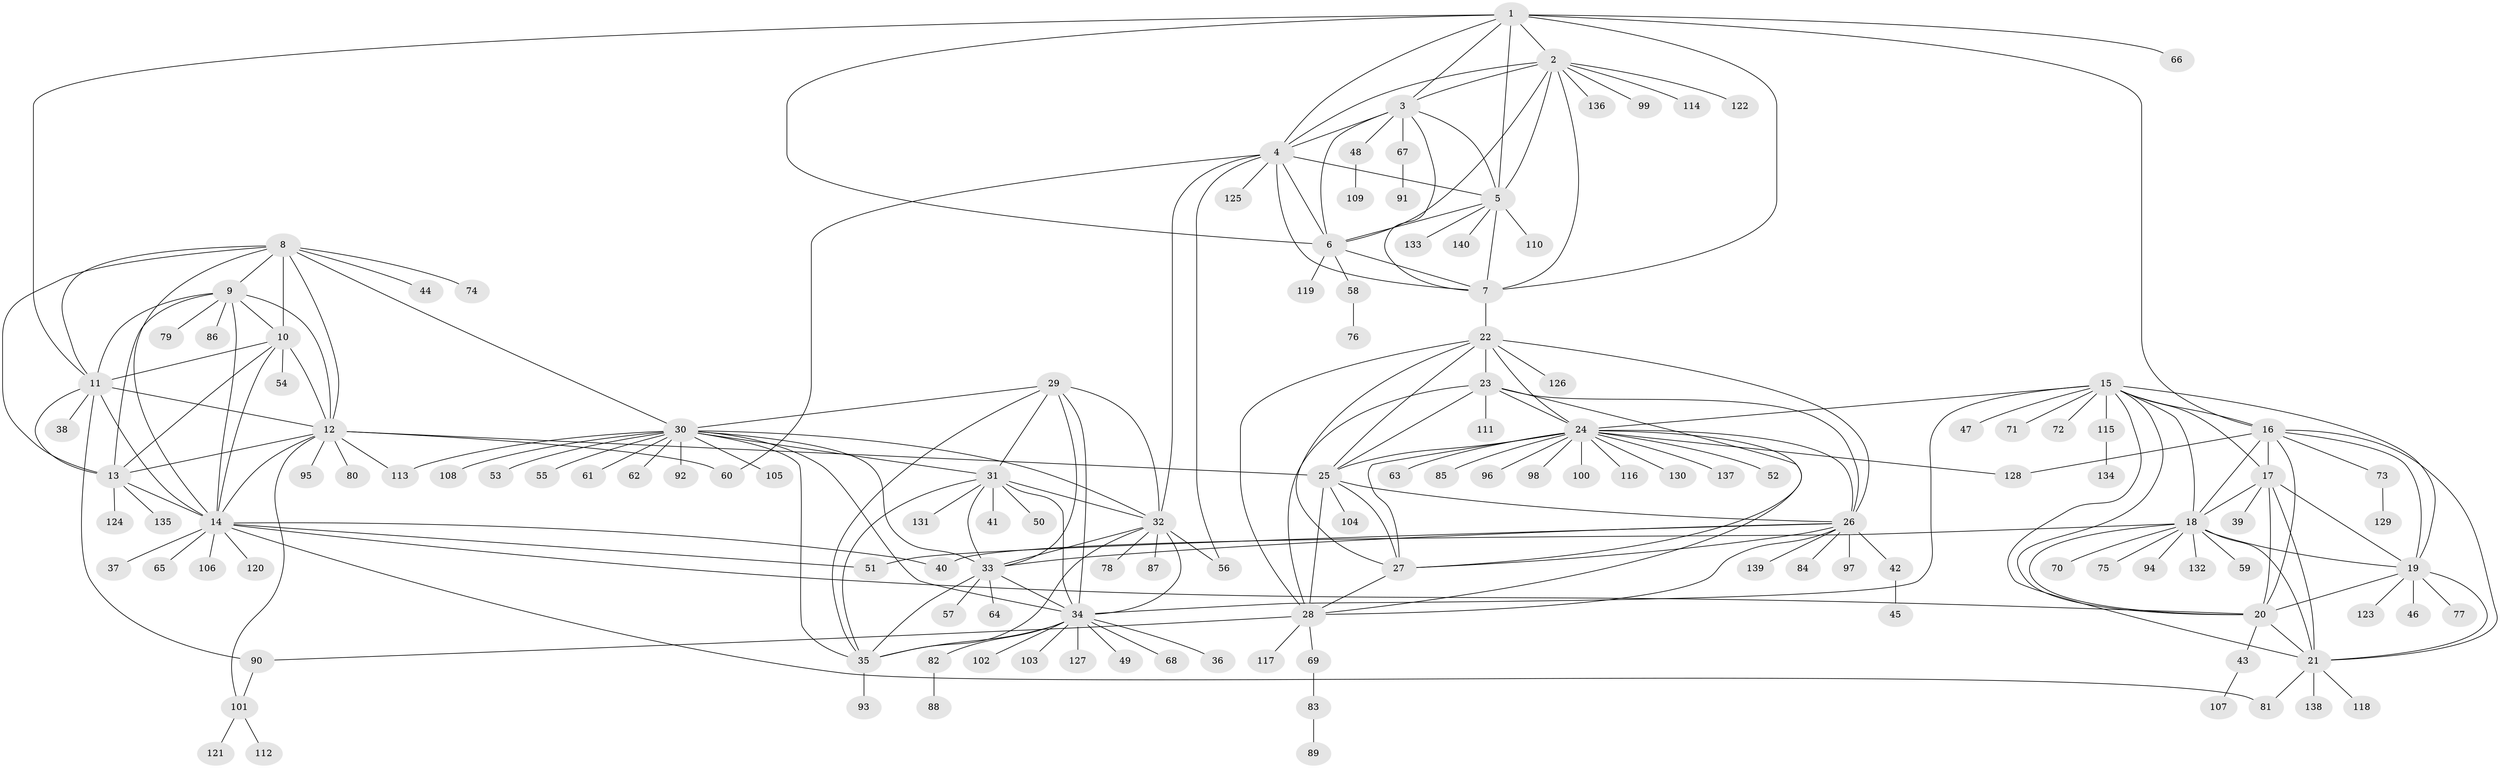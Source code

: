 // Generated by graph-tools (version 1.1) at 2025/37/03/09/25 02:37:12]
// undirected, 140 vertices, 229 edges
graph export_dot {
graph [start="1"]
  node [color=gray90,style=filled];
  1;
  2;
  3;
  4;
  5;
  6;
  7;
  8;
  9;
  10;
  11;
  12;
  13;
  14;
  15;
  16;
  17;
  18;
  19;
  20;
  21;
  22;
  23;
  24;
  25;
  26;
  27;
  28;
  29;
  30;
  31;
  32;
  33;
  34;
  35;
  36;
  37;
  38;
  39;
  40;
  41;
  42;
  43;
  44;
  45;
  46;
  47;
  48;
  49;
  50;
  51;
  52;
  53;
  54;
  55;
  56;
  57;
  58;
  59;
  60;
  61;
  62;
  63;
  64;
  65;
  66;
  67;
  68;
  69;
  70;
  71;
  72;
  73;
  74;
  75;
  76;
  77;
  78;
  79;
  80;
  81;
  82;
  83;
  84;
  85;
  86;
  87;
  88;
  89;
  90;
  91;
  92;
  93;
  94;
  95;
  96;
  97;
  98;
  99;
  100;
  101;
  102;
  103;
  104;
  105;
  106;
  107;
  108;
  109;
  110;
  111;
  112;
  113;
  114;
  115;
  116;
  117;
  118;
  119;
  120;
  121;
  122;
  123;
  124;
  125;
  126;
  127;
  128;
  129;
  130;
  131;
  132;
  133;
  134;
  135;
  136;
  137;
  138;
  139;
  140;
  1 -- 2;
  1 -- 3;
  1 -- 4;
  1 -- 5;
  1 -- 6;
  1 -- 7;
  1 -- 11;
  1 -- 16;
  1 -- 66;
  2 -- 3;
  2 -- 4;
  2 -- 5;
  2 -- 6;
  2 -- 7;
  2 -- 99;
  2 -- 114;
  2 -- 122;
  2 -- 136;
  3 -- 4;
  3 -- 5;
  3 -- 6;
  3 -- 7;
  3 -- 48;
  3 -- 67;
  4 -- 5;
  4 -- 6;
  4 -- 7;
  4 -- 32;
  4 -- 56;
  4 -- 60;
  4 -- 125;
  5 -- 6;
  5 -- 7;
  5 -- 110;
  5 -- 133;
  5 -- 140;
  6 -- 7;
  6 -- 58;
  6 -- 119;
  7 -- 22;
  8 -- 9;
  8 -- 10;
  8 -- 11;
  8 -- 12;
  8 -- 13;
  8 -- 14;
  8 -- 30;
  8 -- 44;
  8 -- 74;
  9 -- 10;
  9 -- 11;
  9 -- 12;
  9 -- 13;
  9 -- 14;
  9 -- 79;
  9 -- 86;
  10 -- 11;
  10 -- 12;
  10 -- 13;
  10 -- 14;
  10 -- 54;
  11 -- 12;
  11 -- 13;
  11 -- 14;
  11 -- 38;
  11 -- 90;
  12 -- 13;
  12 -- 14;
  12 -- 25;
  12 -- 60;
  12 -- 80;
  12 -- 95;
  12 -- 101;
  12 -- 113;
  13 -- 14;
  13 -- 124;
  13 -- 135;
  14 -- 20;
  14 -- 37;
  14 -- 40;
  14 -- 51;
  14 -- 65;
  14 -- 81;
  14 -- 106;
  14 -- 120;
  15 -- 16;
  15 -- 17;
  15 -- 18;
  15 -- 19;
  15 -- 20;
  15 -- 21;
  15 -- 24;
  15 -- 34;
  15 -- 47;
  15 -- 71;
  15 -- 72;
  15 -- 115;
  16 -- 17;
  16 -- 18;
  16 -- 19;
  16 -- 20;
  16 -- 21;
  16 -- 73;
  16 -- 128;
  17 -- 18;
  17 -- 19;
  17 -- 20;
  17 -- 21;
  17 -- 39;
  18 -- 19;
  18 -- 20;
  18 -- 21;
  18 -- 40;
  18 -- 59;
  18 -- 70;
  18 -- 75;
  18 -- 94;
  18 -- 132;
  19 -- 20;
  19 -- 21;
  19 -- 46;
  19 -- 77;
  19 -- 123;
  20 -- 21;
  20 -- 43;
  21 -- 81;
  21 -- 118;
  21 -- 138;
  22 -- 23;
  22 -- 24;
  22 -- 25;
  22 -- 26;
  22 -- 27;
  22 -- 28;
  22 -- 126;
  23 -- 24;
  23 -- 25;
  23 -- 26;
  23 -- 27;
  23 -- 28;
  23 -- 111;
  24 -- 25;
  24 -- 26;
  24 -- 27;
  24 -- 28;
  24 -- 52;
  24 -- 63;
  24 -- 85;
  24 -- 96;
  24 -- 98;
  24 -- 100;
  24 -- 116;
  24 -- 128;
  24 -- 130;
  24 -- 137;
  25 -- 26;
  25 -- 27;
  25 -- 28;
  25 -- 104;
  26 -- 27;
  26 -- 28;
  26 -- 33;
  26 -- 42;
  26 -- 51;
  26 -- 84;
  26 -- 97;
  26 -- 139;
  27 -- 28;
  28 -- 69;
  28 -- 90;
  28 -- 117;
  29 -- 30;
  29 -- 31;
  29 -- 32;
  29 -- 33;
  29 -- 34;
  29 -- 35;
  30 -- 31;
  30 -- 32;
  30 -- 33;
  30 -- 34;
  30 -- 35;
  30 -- 53;
  30 -- 55;
  30 -- 61;
  30 -- 62;
  30 -- 92;
  30 -- 105;
  30 -- 108;
  30 -- 113;
  31 -- 32;
  31 -- 33;
  31 -- 34;
  31 -- 35;
  31 -- 41;
  31 -- 50;
  31 -- 131;
  32 -- 33;
  32 -- 34;
  32 -- 35;
  32 -- 56;
  32 -- 78;
  32 -- 87;
  33 -- 34;
  33 -- 35;
  33 -- 57;
  33 -- 64;
  34 -- 35;
  34 -- 36;
  34 -- 49;
  34 -- 68;
  34 -- 82;
  34 -- 102;
  34 -- 103;
  34 -- 127;
  35 -- 93;
  42 -- 45;
  43 -- 107;
  48 -- 109;
  58 -- 76;
  67 -- 91;
  69 -- 83;
  73 -- 129;
  82 -- 88;
  83 -- 89;
  90 -- 101;
  101 -- 112;
  101 -- 121;
  115 -- 134;
}
